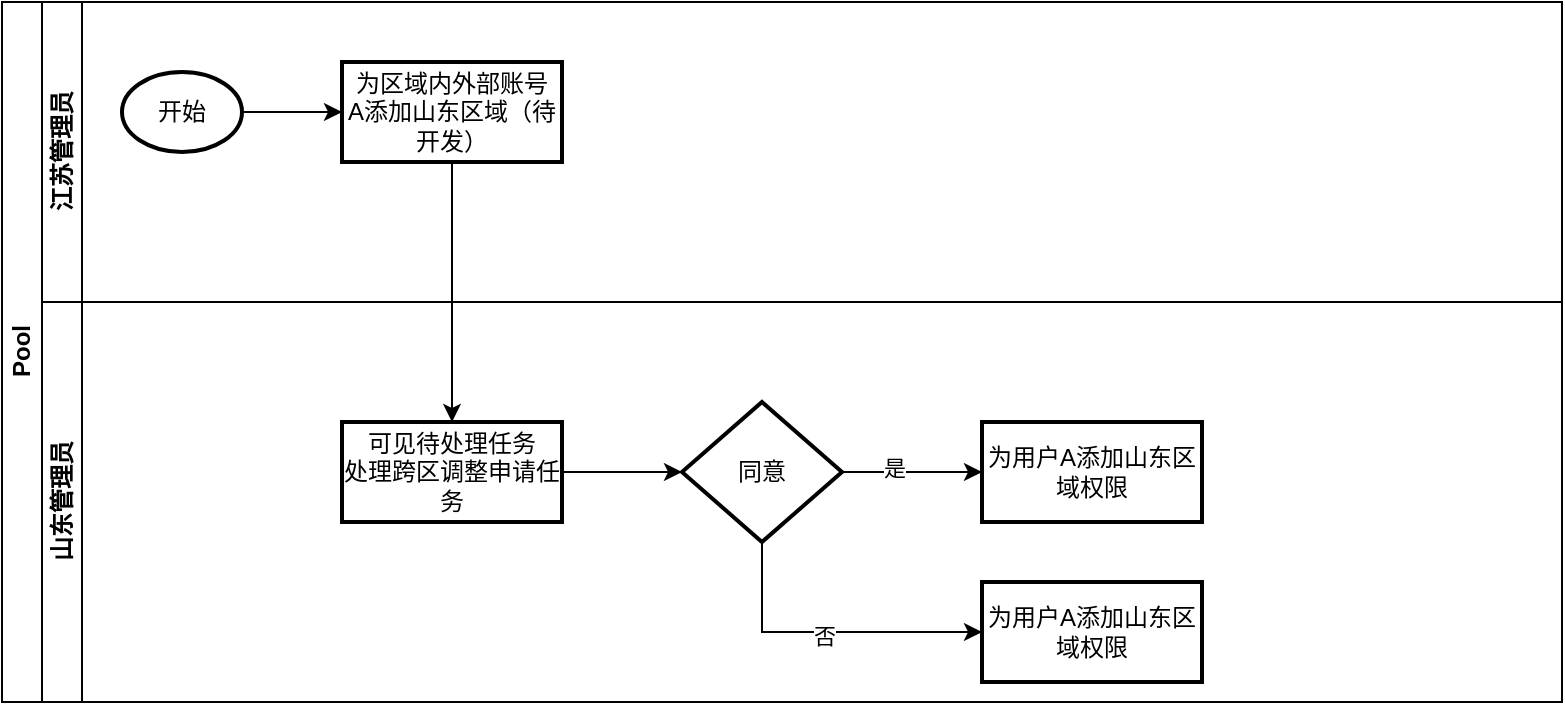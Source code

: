 <mxfile version="20.8.16" type="github">
  <diagram id="prtHgNgQTEPvFCAcTncT" name="Page-1">
    <mxGraphModel dx="1154" dy="521" grid="1" gridSize="10" guides="1" tooltips="1" connect="1" arrows="1" fold="1" page="1" pageScale="1" pageWidth="827" pageHeight="1169" math="0" shadow="0">
      <root>
        <mxCell id="0" />
        <mxCell id="1" parent="0" />
        <mxCell id="dNxyNK7c78bLwvsdeMH5-19" value="Pool" style="swimlane;html=1;childLayout=stackLayout;resizeParent=1;resizeParentMax=0;horizontal=0;startSize=20;horizontalStack=0;movable=0;resizable=0;rotatable=0;deletable=0;editable=0;connectable=0;" parent="1" vertex="1">
          <mxGeometry x="120" y="120" width="780" height="350" as="geometry" />
        </mxCell>
        <mxCell id="dNxyNK7c78bLwvsdeMH5-21" value="江苏管理员" style="swimlane;html=1;startSize=20;horizontal=0;" parent="dNxyNK7c78bLwvsdeMH5-19" vertex="1">
          <mxGeometry x="20" width="760" height="150" as="geometry" />
        </mxCell>
        <mxCell id="dnr6v99prlty-qJEZTvb-3" style="edgeStyle=orthogonalEdgeStyle;rounded=0;orthogonalLoop=1;jettySize=auto;html=1;entryX=0;entryY=0.5;entryDx=0;entryDy=0;exitX=1;exitY=0.5;exitDx=0;exitDy=0;exitPerimeter=0;" edge="1" parent="dNxyNK7c78bLwvsdeMH5-21" source="dnr6v99prlty-qJEZTvb-1" target="dnr6v99prlty-qJEZTvb-2">
          <mxGeometry relative="1" as="geometry">
            <mxPoint x="110" y="55" as="sourcePoint" />
          </mxGeometry>
        </mxCell>
        <mxCell id="dnr6v99prlty-qJEZTvb-1" value="开始" style="strokeWidth=2;html=1;shape=mxgraph.flowchart.start_1;whiteSpace=wrap;" vertex="1" parent="dNxyNK7c78bLwvsdeMH5-21">
          <mxGeometry x="40" y="35" width="60" height="40" as="geometry" />
        </mxCell>
        <mxCell id="dnr6v99prlty-qJEZTvb-2" value="为区域内外部账号&lt;br&gt;A添加山东区域（待开发）" style="whiteSpace=wrap;html=1;strokeWidth=2;" vertex="1" parent="dNxyNK7c78bLwvsdeMH5-21">
          <mxGeometry x="150" y="30" width="110" height="50" as="geometry" />
        </mxCell>
        <mxCell id="dNxyNK7c78bLwvsdeMH5-20" value="山东管理员" style="swimlane;html=1;startSize=20;horizontal=0;" parent="dNxyNK7c78bLwvsdeMH5-19" vertex="1">
          <mxGeometry x="20" y="150" width="760" height="200" as="geometry" />
        </mxCell>
        <mxCell id="dnr6v99prlty-qJEZTvb-7" style="edgeStyle=orthogonalEdgeStyle;rounded=0;orthogonalLoop=1;jettySize=auto;html=1;entryX=0;entryY=0.5;entryDx=0;entryDy=0;" edge="1" parent="dNxyNK7c78bLwvsdeMH5-20" source="dnr6v99prlty-qJEZTvb-5" target="dnr6v99prlty-qJEZTvb-6">
          <mxGeometry relative="1" as="geometry" />
        </mxCell>
        <mxCell id="dnr6v99prlty-qJEZTvb-5" value="可见待处理任务&lt;br&gt;处理跨区调整申请任务" style="whiteSpace=wrap;html=1;strokeWidth=2;" vertex="1" parent="dNxyNK7c78bLwvsdeMH5-20">
          <mxGeometry x="150" y="60" width="110" height="50" as="geometry" />
        </mxCell>
        <mxCell id="dnr6v99prlty-qJEZTvb-10" style="edgeStyle=orthogonalEdgeStyle;rounded=0;orthogonalLoop=1;jettySize=auto;html=1;entryX=0;entryY=0.5;entryDx=0;entryDy=0;" edge="1" parent="dNxyNK7c78bLwvsdeMH5-20" source="dnr6v99prlty-qJEZTvb-6" target="dnr6v99prlty-qJEZTvb-9">
          <mxGeometry relative="1" as="geometry" />
        </mxCell>
        <mxCell id="dnr6v99prlty-qJEZTvb-11" value="是" style="edgeLabel;html=1;align=center;verticalAlign=middle;resizable=0;points=[];" vertex="1" connectable="0" parent="dnr6v99prlty-qJEZTvb-10">
          <mxGeometry x="-0.277" y="2" relative="1" as="geometry">
            <mxPoint as="offset" />
          </mxGeometry>
        </mxCell>
        <mxCell id="dnr6v99prlty-qJEZTvb-14" style="edgeStyle=orthogonalEdgeStyle;rounded=0;orthogonalLoop=1;jettySize=auto;html=1;exitX=0.5;exitY=1;exitDx=0;exitDy=0;entryX=0;entryY=0.5;entryDx=0;entryDy=0;" edge="1" parent="dNxyNK7c78bLwvsdeMH5-20" source="dnr6v99prlty-qJEZTvb-6" target="dnr6v99prlty-qJEZTvb-13">
          <mxGeometry relative="1" as="geometry" />
        </mxCell>
        <mxCell id="dnr6v99prlty-qJEZTvb-15" value="否" style="edgeLabel;html=1;align=center;verticalAlign=middle;resizable=0;points=[];" vertex="1" connectable="0" parent="dnr6v99prlty-qJEZTvb-14">
          <mxGeometry x="-0.022" y="-2" relative="1" as="geometry">
            <mxPoint as="offset" />
          </mxGeometry>
        </mxCell>
        <mxCell id="dnr6v99prlty-qJEZTvb-6" value="同意" style="rhombus;whiteSpace=wrap;html=1;strokeWidth=2;" vertex="1" parent="dNxyNK7c78bLwvsdeMH5-20">
          <mxGeometry x="320" y="50" width="80" height="70" as="geometry" />
        </mxCell>
        <mxCell id="dnr6v99prlty-qJEZTvb-9" value="为用户A添加山东区域权限" style="whiteSpace=wrap;html=1;strokeWidth=2;" vertex="1" parent="dNxyNK7c78bLwvsdeMH5-20">
          <mxGeometry x="470" y="60" width="110" height="50" as="geometry" />
        </mxCell>
        <mxCell id="dnr6v99prlty-qJEZTvb-13" value="为用户A添加山东区域权限" style="whiteSpace=wrap;html=1;strokeWidth=2;" vertex="1" parent="dNxyNK7c78bLwvsdeMH5-20">
          <mxGeometry x="470" y="140" width="110" height="50" as="geometry" />
        </mxCell>
        <mxCell id="dnr6v99prlty-qJEZTvb-17" style="edgeStyle=orthogonalEdgeStyle;rounded=0;orthogonalLoop=1;jettySize=auto;html=1;entryX=0.5;entryY=0;entryDx=0;entryDy=0;" edge="1" parent="dNxyNK7c78bLwvsdeMH5-19" source="dnr6v99prlty-qJEZTvb-2" target="dnr6v99prlty-qJEZTvb-5">
          <mxGeometry relative="1" as="geometry" />
        </mxCell>
      </root>
    </mxGraphModel>
  </diagram>
</mxfile>
